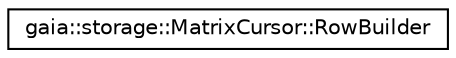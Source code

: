 digraph G
{
  edge [fontname="Helvetica",fontsize="10",labelfontname="Helvetica",labelfontsize="10"];
  node [fontname="Helvetica",fontsize="10",shape=record];
  rankdir=LR;
  Node1 [label="gaia::storage::MatrixCursor::RowBuilder",height=0.2,width=0.4,color="black", fillcolor="white", style="filled",URL="$d5/da1/classgaia_1_1storage_1_1_matrix_cursor_1_1_row_builder.html"];
}
